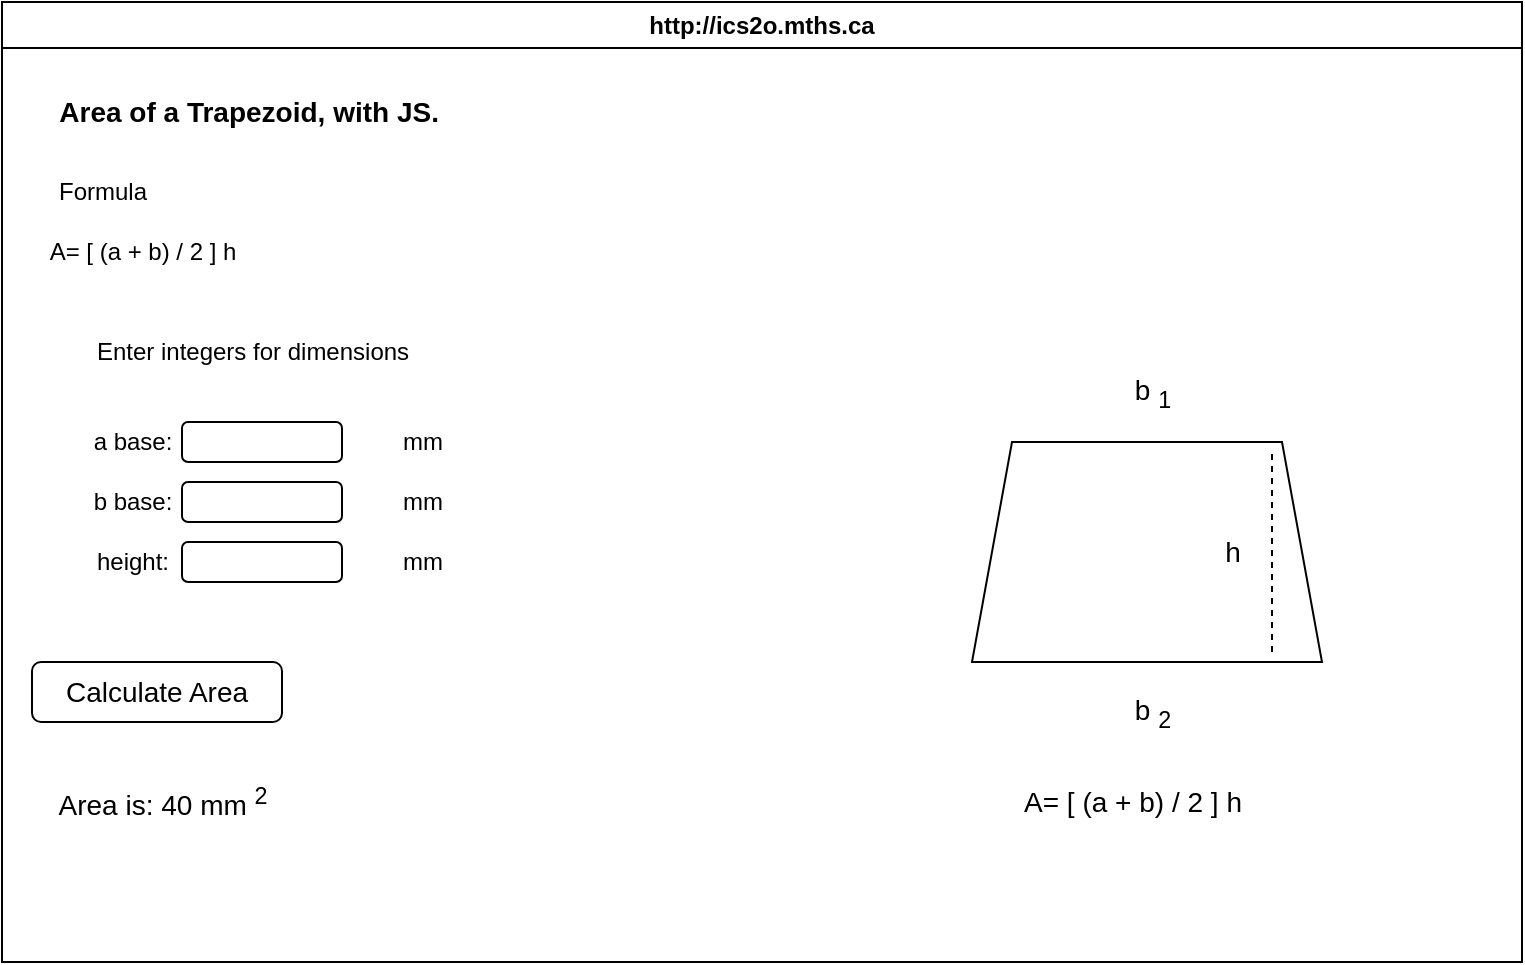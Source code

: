 <mxfile>
    <diagram id="HIP3nbAZw_EuaXWnEj3U" name="Page-1">
        <mxGraphModel dx="846" dy="512" grid="1" gridSize="10" guides="1" tooltips="1" connect="1" arrows="1" fold="1" page="1" pageScale="1" pageWidth="850" pageHeight="1100" math="0" shadow="0">
            <root>
                <mxCell id="0"/>
                <mxCell id="1" parent="0"/>
                <mxCell id="7" value="http://ics2o.mths.ca" style="swimlane;whiteSpace=wrap;html=1;" parent="1" vertex="1">
                    <mxGeometry x="45" y="40" width="760" height="480" as="geometry"/>
                </mxCell>
                <mxCell id="8" value="" style="shape=trapezoid;perimeter=trapezoidPerimeter;whiteSpace=wrap;html=1;fixedSize=1;" vertex="1" parent="7">
                    <mxGeometry x="485" y="220" width="175" height="110" as="geometry"/>
                </mxCell>
                <mxCell id="9" value="&lt;b&gt;&lt;font style=&quot;font-size: 14px;&quot;&gt;Area of a Trapezoid, with JS.&amp;nbsp;&lt;/font&gt;&lt;/b&gt;" style="text;html=1;align=center;verticalAlign=middle;resizable=0;points=[];autosize=1;strokeColor=none;fillColor=none;" vertex="1" parent="7">
                    <mxGeometry x="15" y="40" width="220" height="30" as="geometry"/>
                </mxCell>
                <mxCell id="11" value="Formula" style="text;html=1;align=center;verticalAlign=middle;resizable=0;points=[];autosize=1;strokeColor=none;fillColor=none;" vertex="1" parent="7">
                    <mxGeometry x="15" y="80" width="70" height="30" as="geometry"/>
                </mxCell>
                <mxCell id="13" value="A= [ (a + b) / 2 ] h" style="text;html=1;align=center;verticalAlign=middle;resizable=0;points=[];autosize=1;strokeColor=none;fillColor=none;" vertex="1" parent="7">
                    <mxGeometry x="15" y="110" width="110" height="30" as="geometry"/>
                </mxCell>
                <mxCell id="14" value="Enter integers for dimensions" style="text;html=1;align=center;verticalAlign=middle;resizable=0;points=[];autosize=1;strokeColor=none;fillColor=none;" vertex="1" parent="7">
                    <mxGeometry x="35" y="160" width="180" height="30" as="geometry"/>
                </mxCell>
                <mxCell id="18" value="" style="rounded=1;whiteSpace=wrap;html=1;" vertex="1" parent="7">
                    <mxGeometry x="90" y="210" width="80" height="20" as="geometry"/>
                </mxCell>
                <mxCell id="19" value="" style="rounded=1;whiteSpace=wrap;html=1;" vertex="1" parent="7">
                    <mxGeometry x="90" y="240" width="80" height="20" as="geometry"/>
                </mxCell>
                <mxCell id="20" value="" style="rounded=1;whiteSpace=wrap;html=1;" vertex="1" parent="7">
                    <mxGeometry x="90" y="270" width="80" height="20" as="geometry"/>
                </mxCell>
                <mxCell id="23" value="mm" style="text;html=1;align=center;verticalAlign=middle;resizable=0;points=[];autosize=1;strokeColor=none;fillColor=none;" vertex="1" parent="7">
                    <mxGeometry x="190" y="265" width="40" height="30" as="geometry"/>
                </mxCell>
                <mxCell id="21" value="mm" style="text;html=1;align=center;verticalAlign=middle;resizable=0;points=[];autosize=1;strokeColor=none;fillColor=none;" vertex="1" parent="7">
                    <mxGeometry x="190" y="205" width="40" height="30" as="geometry"/>
                </mxCell>
                <mxCell id="22" value="mm" style="text;html=1;align=center;verticalAlign=middle;resizable=0;points=[];autosize=1;strokeColor=none;fillColor=none;" vertex="1" parent="7">
                    <mxGeometry x="190" y="235" width="40" height="30" as="geometry"/>
                </mxCell>
                <mxCell id="24" value="Calculate Area" style="rounded=1;whiteSpace=wrap;html=1;fontSize=14;" vertex="1" parent="7">
                    <mxGeometry x="15" y="330" width="125" height="30" as="geometry"/>
                </mxCell>
                <mxCell id="25" value="Area is: 40 mm &lt;sup&gt;2&lt;/sup&gt;" style="text;html=1;align=center;verticalAlign=middle;resizable=0;points=[];autosize=1;strokeColor=none;fillColor=none;fontSize=14;" vertex="1" parent="7">
                    <mxGeometry x="15" y="385" width="130" height="30" as="geometry"/>
                </mxCell>
                <mxCell id="30" value="" style="endArrow=none;dashed=1;html=1;fontSize=14;" edge="1" parent="7">
                    <mxGeometry width="50" height="50" relative="1" as="geometry">
                        <mxPoint x="635" y="325" as="sourcePoint"/>
                        <mxPoint x="635" y="225" as="targetPoint"/>
                    </mxGeometry>
                </mxCell>
                <mxCell id="35" value="h" style="text;html=1;align=center;verticalAlign=middle;resizable=0;points=[];autosize=1;strokeColor=none;fillColor=none;fontSize=14;" vertex="1" parent="7">
                    <mxGeometry x="600" y="260" width="30" height="30" as="geometry"/>
                </mxCell>
                <mxCell id="36" value="b &lt;sub&gt;1&lt;/sub&gt;" style="text;html=1;align=center;verticalAlign=middle;resizable=0;points=[];autosize=1;strokeColor=none;fillColor=none;fontSize=14;" vertex="1" parent="7">
                    <mxGeometry x="555" y="180" width="40" height="30" as="geometry"/>
                </mxCell>
                <mxCell id="37" value="b &lt;sub&gt;2&lt;/sub&gt;" style="text;html=1;align=center;verticalAlign=middle;resizable=0;points=[];autosize=1;strokeColor=none;fillColor=none;fontSize=14;" vertex="1" parent="7">
                    <mxGeometry x="555" y="340" width="40" height="30" as="geometry"/>
                </mxCell>
                <mxCell id="39" value="A= [ (a + b) / 2 ] h" style="text;html=1;align=center;verticalAlign=middle;resizable=0;points=[];autosize=1;strokeColor=none;fillColor=none;fontSize=14;" vertex="1" parent="7">
                    <mxGeometry x="500" y="385" width="130" height="30" as="geometry"/>
                </mxCell>
                <mxCell id="15" value="a base:" style="text;html=1;align=center;verticalAlign=middle;resizable=0;points=[];autosize=1;strokeColor=none;fillColor=none;" vertex="1" parent="1">
                    <mxGeometry x="80" y="245" width="60" height="30" as="geometry"/>
                </mxCell>
                <mxCell id="16" value="b base:" style="text;html=1;align=center;verticalAlign=middle;resizable=0;points=[];autosize=1;strokeColor=none;fillColor=none;" vertex="1" parent="1">
                    <mxGeometry x="80" y="275" width="60" height="30" as="geometry"/>
                </mxCell>
                <mxCell id="17" value="height:" style="text;html=1;align=center;verticalAlign=middle;resizable=0;points=[];autosize=1;strokeColor=none;fillColor=none;" vertex="1" parent="1">
                    <mxGeometry x="80" y="305" width="60" height="30" as="geometry"/>
                </mxCell>
            </root>
        </mxGraphModel>
    </diagram>
</mxfile>